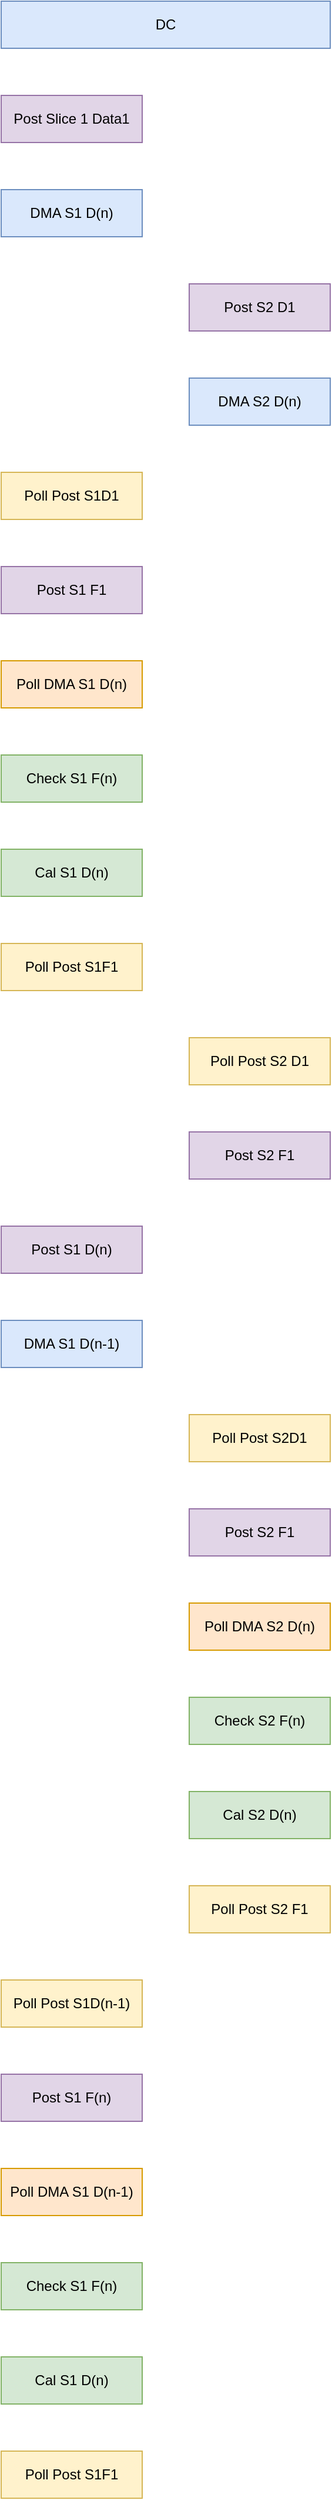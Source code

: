 <mxfile version="22.1.18" type="github">
  <diagram name="Page-1" id="3Tf1uQsE-VSfRwFhdxx6">
    <mxGraphModel dx="1035" dy="2142" grid="1" gridSize="10" guides="1" tooltips="1" connect="1" arrows="1" fold="1" page="1" pageScale="1" pageWidth="850" pageHeight="1100" math="0" shadow="0">
      <root>
        <mxCell id="0" />
        <mxCell id="1" parent="0" />
        <mxCell id="5yzuzg_MkdJ3tbxDxPKs-1" value="DC" style="rounded=0;whiteSpace=wrap;html=1;fillColor=#dae8fc;strokeColor=#6c8ebf;" vertex="1" parent="1">
          <mxGeometry x="1000" y="-1080" width="280" height="40" as="geometry" />
        </mxCell>
        <mxCell id="5yzuzg_MkdJ3tbxDxPKs-2" value="Post Slice 1 Data1" style="rounded=0;whiteSpace=wrap;html=1;fillColor=#e1d5e7;strokeColor=#9673a6;" vertex="1" parent="1">
          <mxGeometry x="1000" y="-1000" width="120" height="40" as="geometry" />
        </mxCell>
        <mxCell id="5yzuzg_MkdJ3tbxDxPKs-3" value="Poll Post S1D1" style="rounded=0;whiteSpace=wrap;html=1;fillColor=#fff2cc;strokeColor=#d6b656;" vertex="1" parent="1">
          <mxGeometry x="1000" y="-680" width="120" height="40" as="geometry" />
        </mxCell>
        <mxCell id="5yzuzg_MkdJ3tbxDxPKs-6" value="Check S1 F(n)" style="rounded=0;whiteSpace=wrap;html=1;fillColor=#d5e8d4;strokeColor=#82b366;" vertex="1" parent="1">
          <mxGeometry x="1000" y="-440" width="120" height="40" as="geometry" />
        </mxCell>
        <mxCell id="5yzuzg_MkdJ3tbxDxPKs-8" value="Post S2 D1" style="rounded=0;whiteSpace=wrap;html=1;fillColor=#e1d5e7;strokeColor=#9673a6;" vertex="1" parent="1">
          <mxGeometry x="1160" y="-840" width="120" height="40" as="geometry" />
        </mxCell>
        <mxCell id="5yzuzg_MkdJ3tbxDxPKs-9" value="DMA S1 D(n)" style="rounded=0;whiteSpace=wrap;html=1;fillColor=#dae8fc;strokeColor=#6c8ebf;" vertex="1" parent="1">
          <mxGeometry x="1000" y="-920" width="120" height="40" as="geometry" />
        </mxCell>
        <mxCell id="5yzuzg_MkdJ3tbxDxPKs-12" value="DMA S2 D(n)" style="rounded=0;whiteSpace=wrap;html=1;fillColor=#dae8fc;strokeColor=#6c8ebf;" vertex="1" parent="1">
          <mxGeometry x="1160" y="-760" width="120" height="40" as="geometry" />
        </mxCell>
        <mxCell id="5yzuzg_MkdJ3tbxDxPKs-13" value="Poll DMA S1 D(n)" style="rounded=0;whiteSpace=wrap;html=1;fillColor=#ffe6cc;strokeColor=#d79b00;" vertex="1" parent="1">
          <mxGeometry x="1000" y="-520" width="120" height="40" as="geometry" />
        </mxCell>
        <mxCell id="5yzuzg_MkdJ3tbxDxPKs-14" value="Cal S1 D(n)" style="rounded=0;whiteSpace=wrap;html=1;fillColor=#d5e8d4;strokeColor=#82b366;" vertex="1" parent="1">
          <mxGeometry x="1000" y="-360" width="120" height="40" as="geometry" />
        </mxCell>
        <mxCell id="5yzuzg_MkdJ3tbxDxPKs-15" value="Post S1 D(n)" style="rounded=0;whiteSpace=wrap;html=1;fillColor=#e1d5e7;strokeColor=#9673a6;" vertex="1" parent="1">
          <mxGeometry x="1000" y="-40" width="120" height="40" as="geometry" />
        </mxCell>
        <mxCell id="5yzuzg_MkdJ3tbxDxPKs-16" value="DMA S1 D(n-1)" style="rounded=0;whiteSpace=wrap;html=1;fillColor=#dae8fc;strokeColor=#6c8ebf;" vertex="1" parent="1">
          <mxGeometry x="1000" y="40" width="120" height="40" as="geometry" />
        </mxCell>
        <mxCell id="5yzuzg_MkdJ3tbxDxPKs-21" value="Post S1 F1" style="rounded=0;whiteSpace=wrap;html=1;fillColor=#e1d5e7;strokeColor=#9673a6;" vertex="1" parent="1">
          <mxGeometry x="1000" y="-600" width="120" height="40" as="geometry" />
        </mxCell>
        <mxCell id="5yzuzg_MkdJ3tbxDxPKs-23" value="Poll Post S1F1" style="rounded=0;whiteSpace=wrap;html=1;fillColor=#fff2cc;strokeColor=#d6b656;" vertex="1" parent="1">
          <mxGeometry x="1000" y="-280" width="120" height="40" as="geometry" />
        </mxCell>
        <mxCell id="5yzuzg_MkdJ3tbxDxPKs-29" value="Poll Post S2 D1" style="rounded=0;whiteSpace=wrap;html=1;fillColor=#fff2cc;strokeColor=#d6b656;" vertex="1" parent="1">
          <mxGeometry x="1160" y="-200" width="120" height="40" as="geometry" />
        </mxCell>
        <mxCell id="5yzuzg_MkdJ3tbxDxPKs-30" value="Post S2 F1" style="rounded=0;whiteSpace=wrap;html=1;fillColor=#e1d5e7;strokeColor=#9673a6;" vertex="1" parent="1">
          <mxGeometry x="1160" y="-120" width="120" height="40" as="geometry" />
        </mxCell>
        <mxCell id="5yzuzg_MkdJ3tbxDxPKs-31" value="Poll Post S2D1" style="rounded=0;whiteSpace=wrap;html=1;fillColor=#fff2cc;strokeColor=#d6b656;" vertex="1" parent="1">
          <mxGeometry x="1160" y="120" width="120" height="40" as="geometry" />
        </mxCell>
        <mxCell id="5yzuzg_MkdJ3tbxDxPKs-32" value="Check S2 F(n)" style="rounded=0;whiteSpace=wrap;html=1;fillColor=#d5e8d4;strokeColor=#82b366;" vertex="1" parent="1">
          <mxGeometry x="1160" y="360" width="120" height="40" as="geometry" />
        </mxCell>
        <mxCell id="5yzuzg_MkdJ3tbxDxPKs-33" value="Poll DMA S2 D(n)" style="rounded=0;whiteSpace=wrap;html=1;fillColor=#ffe6cc;strokeColor=#d79b00;" vertex="1" parent="1">
          <mxGeometry x="1160" y="280" width="120" height="40" as="geometry" />
        </mxCell>
        <mxCell id="5yzuzg_MkdJ3tbxDxPKs-34" value="Cal S2 D(n)" style="rounded=0;whiteSpace=wrap;html=1;fillColor=#d5e8d4;strokeColor=#82b366;" vertex="1" parent="1">
          <mxGeometry x="1160" y="440" width="120" height="40" as="geometry" />
        </mxCell>
        <mxCell id="5yzuzg_MkdJ3tbxDxPKs-35" value="Post S2 F1" style="rounded=0;whiteSpace=wrap;html=1;fillColor=#e1d5e7;strokeColor=#9673a6;" vertex="1" parent="1">
          <mxGeometry x="1160" y="200" width="120" height="40" as="geometry" />
        </mxCell>
        <mxCell id="5yzuzg_MkdJ3tbxDxPKs-36" value="Poll Post S2 F1" style="rounded=0;whiteSpace=wrap;html=1;fillColor=#fff2cc;strokeColor=#d6b656;" vertex="1" parent="1">
          <mxGeometry x="1160" y="520" width="120" height="40" as="geometry" />
        </mxCell>
        <mxCell id="5yzuzg_MkdJ3tbxDxPKs-43" value="Poll Post S1D(n-1)" style="rounded=0;whiteSpace=wrap;html=1;fillColor=#fff2cc;strokeColor=#d6b656;" vertex="1" parent="1">
          <mxGeometry x="1000" y="600" width="120" height="40" as="geometry" />
        </mxCell>
        <mxCell id="5yzuzg_MkdJ3tbxDxPKs-44" value="Check S1 F(n)" style="rounded=0;whiteSpace=wrap;html=1;fillColor=#d5e8d4;strokeColor=#82b366;" vertex="1" parent="1">
          <mxGeometry x="1000" y="840" width="120" height="40" as="geometry" />
        </mxCell>
        <mxCell id="5yzuzg_MkdJ3tbxDxPKs-45" value="Poll DMA S1 D(n-1)" style="rounded=0;whiteSpace=wrap;html=1;fillColor=#ffe6cc;strokeColor=#d79b00;" vertex="1" parent="1">
          <mxGeometry x="1000" y="760" width="120" height="40" as="geometry" />
        </mxCell>
        <mxCell id="5yzuzg_MkdJ3tbxDxPKs-46" value="Cal S1 D(n)" style="rounded=0;whiteSpace=wrap;html=1;fillColor=#d5e8d4;strokeColor=#82b366;" vertex="1" parent="1">
          <mxGeometry x="1000" y="920" width="120" height="40" as="geometry" />
        </mxCell>
        <mxCell id="5yzuzg_MkdJ3tbxDxPKs-47" value="Post S1 F(n)" style="rounded=0;whiteSpace=wrap;html=1;fillColor=#e1d5e7;strokeColor=#9673a6;" vertex="1" parent="1">
          <mxGeometry x="1000" y="680" width="120" height="40" as="geometry" />
        </mxCell>
        <mxCell id="5yzuzg_MkdJ3tbxDxPKs-48" value="Poll Post S1F1" style="rounded=0;whiteSpace=wrap;html=1;fillColor=#fff2cc;strokeColor=#d6b656;" vertex="1" parent="1">
          <mxGeometry x="1000" y="1000" width="120" height="40" as="geometry" />
        </mxCell>
      </root>
    </mxGraphModel>
  </diagram>
</mxfile>
